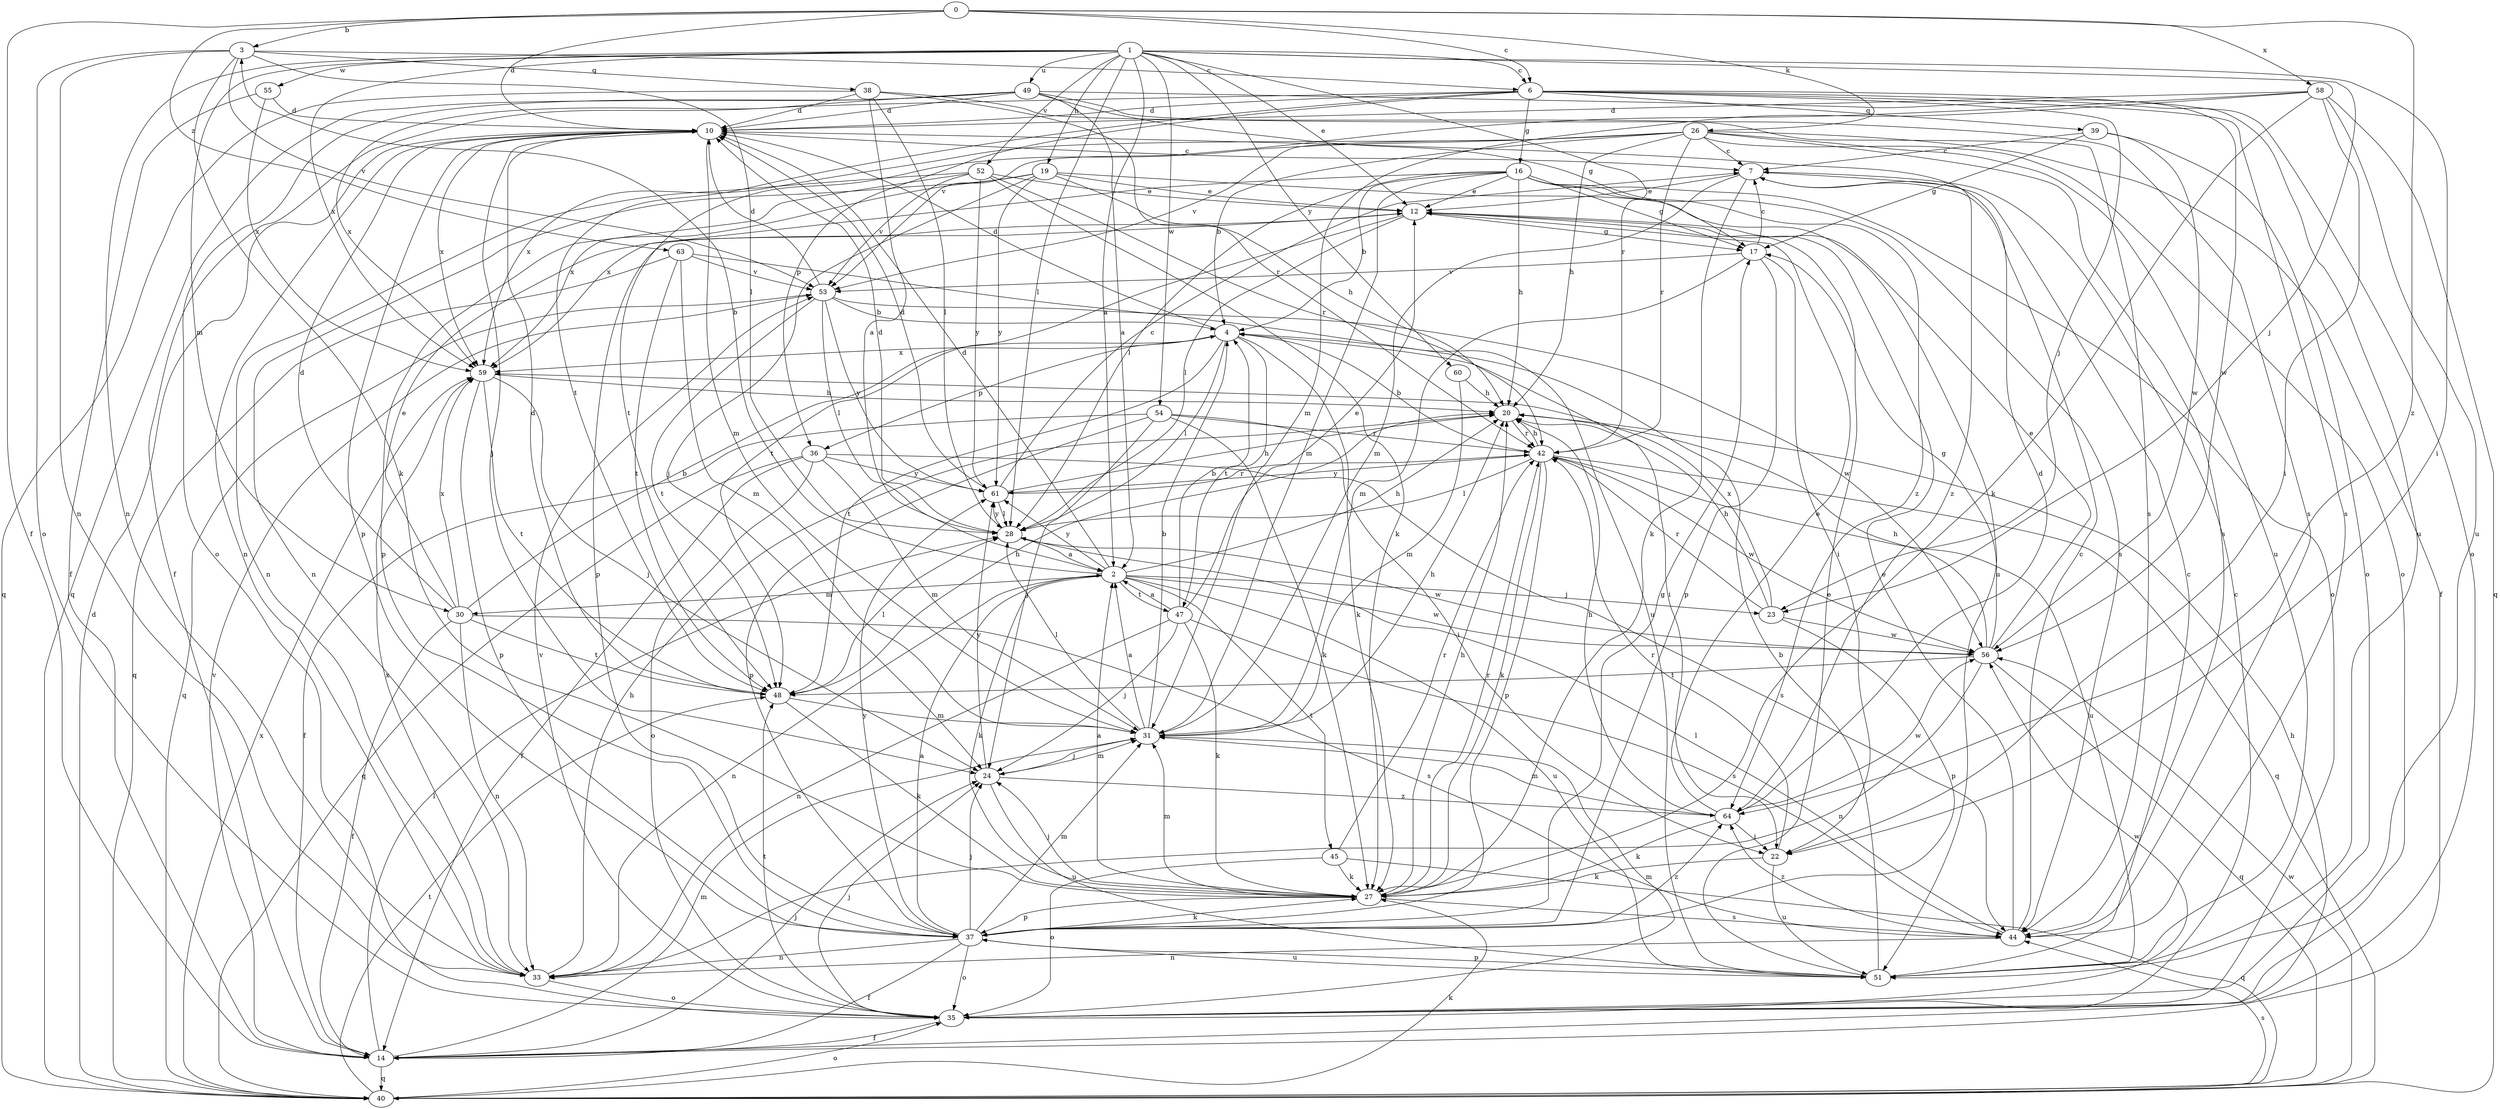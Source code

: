 strict digraph  {
0;
1;
2;
3;
4;
6;
7;
10;
12;
14;
16;
17;
19;
20;
22;
23;
24;
26;
27;
28;
30;
31;
33;
35;
36;
37;
38;
39;
40;
42;
44;
45;
47;
48;
49;
51;
52;
53;
54;
55;
56;
58;
59;
60;
61;
63;
64;
0 -> 3  [label=b];
0 -> 6  [label=c];
0 -> 10  [label=d];
0 -> 14  [label=f];
0 -> 26  [label=k];
0 -> 58  [label=x];
0 -> 63  [label=z];
0 -> 64  [label=z];
1 -> 2  [label=a];
1 -> 6  [label=c];
1 -> 12  [label=e];
1 -> 19  [label=h];
1 -> 22  [label=i];
1 -> 23  [label=j];
1 -> 28  [label=l];
1 -> 30  [label=m];
1 -> 33  [label=n];
1 -> 42  [label=r];
1 -> 49  [label=u];
1 -> 52  [label=v];
1 -> 54  [label=w];
1 -> 55  [label=w];
1 -> 59  [label=x];
1 -> 60  [label=y];
2 -> 3  [label=b];
2 -> 10  [label=d];
2 -> 20  [label=h];
2 -> 23  [label=j];
2 -> 27  [label=k];
2 -> 30  [label=m];
2 -> 33  [label=n];
2 -> 45  [label=t];
2 -> 47  [label=t];
2 -> 51  [label=u];
2 -> 56  [label=w];
2 -> 61  [label=y];
3 -> 6  [label=c];
3 -> 27  [label=k];
3 -> 28  [label=l];
3 -> 33  [label=n];
3 -> 35  [label=o];
3 -> 38  [label=q];
3 -> 53  [label=v];
4 -> 10  [label=d];
4 -> 22  [label=i];
4 -> 27  [label=k];
4 -> 28  [label=l];
4 -> 36  [label=p];
4 -> 47  [label=t];
4 -> 48  [label=t];
4 -> 59  [label=x];
6 -> 10  [label=d];
6 -> 14  [label=f];
6 -> 16  [label=g];
6 -> 23  [label=j];
6 -> 35  [label=o];
6 -> 36  [label=p];
6 -> 39  [label=q];
6 -> 44  [label=s];
6 -> 48  [label=t];
6 -> 51  [label=u];
7 -> 12  [label=e];
7 -> 27  [label=k];
7 -> 31  [label=m];
7 -> 64  [label=z];
10 -> 7  [label=c];
10 -> 24  [label=j];
10 -> 31  [label=m];
10 -> 33  [label=n];
10 -> 37  [label=p];
10 -> 59  [label=x];
12 -> 17  [label=g];
12 -> 28  [label=l];
12 -> 37  [label=p];
12 -> 48  [label=t];
14 -> 20  [label=h];
14 -> 24  [label=j];
14 -> 28  [label=l];
14 -> 31  [label=m];
14 -> 40  [label=q];
14 -> 53  [label=v];
16 -> 4  [label=b];
16 -> 12  [label=e];
16 -> 17  [label=g];
16 -> 20  [label=h];
16 -> 28  [label=l];
16 -> 31  [label=m];
16 -> 35  [label=o];
16 -> 44  [label=s];
16 -> 59  [label=x];
16 -> 64  [label=z];
17 -> 7  [label=c];
17 -> 22  [label=i];
17 -> 31  [label=m];
17 -> 37  [label=p];
17 -> 53  [label=v];
19 -> 12  [label=e];
19 -> 20  [label=h];
19 -> 24  [label=j];
19 -> 33  [label=n];
19 -> 51  [label=u];
19 -> 59  [label=x];
19 -> 61  [label=y];
20 -> 42  [label=r];
22 -> 27  [label=k];
22 -> 42  [label=r];
22 -> 51  [label=u];
23 -> 20  [label=h];
23 -> 37  [label=p];
23 -> 42  [label=r];
23 -> 56  [label=w];
23 -> 59  [label=x];
24 -> 31  [label=m];
24 -> 51  [label=u];
24 -> 61  [label=y];
24 -> 64  [label=z];
26 -> 4  [label=b];
26 -> 7  [label=c];
26 -> 14  [label=f];
26 -> 20  [label=h];
26 -> 35  [label=o];
26 -> 42  [label=r];
26 -> 44  [label=s];
26 -> 48  [label=t];
26 -> 51  [label=u];
26 -> 53  [label=v];
26 -> 59  [label=x];
27 -> 2  [label=a];
27 -> 20  [label=h];
27 -> 24  [label=j];
27 -> 31  [label=m];
27 -> 37  [label=p];
27 -> 42  [label=r];
27 -> 44  [label=s];
28 -> 2  [label=a];
28 -> 10  [label=d];
28 -> 56  [label=w];
28 -> 61  [label=y];
30 -> 4  [label=b];
30 -> 10  [label=d];
30 -> 12  [label=e];
30 -> 14  [label=f];
30 -> 33  [label=n];
30 -> 44  [label=s];
30 -> 48  [label=t];
30 -> 59  [label=x];
31 -> 2  [label=a];
31 -> 4  [label=b];
31 -> 20  [label=h];
31 -> 24  [label=j];
31 -> 28  [label=l];
33 -> 20  [label=h];
33 -> 35  [label=o];
33 -> 59  [label=x];
35 -> 7  [label=c];
35 -> 14  [label=f];
35 -> 24  [label=j];
35 -> 31  [label=m];
35 -> 48  [label=t];
35 -> 53  [label=v];
35 -> 56  [label=w];
36 -> 14  [label=f];
36 -> 31  [label=m];
36 -> 35  [label=o];
36 -> 40  [label=q];
36 -> 44  [label=s];
36 -> 61  [label=y];
37 -> 2  [label=a];
37 -> 14  [label=f];
37 -> 17  [label=g];
37 -> 24  [label=j];
37 -> 27  [label=k];
37 -> 31  [label=m];
37 -> 33  [label=n];
37 -> 35  [label=o];
37 -> 51  [label=u];
37 -> 61  [label=y];
37 -> 64  [label=z];
38 -> 2  [label=a];
38 -> 10  [label=d];
38 -> 28  [label=l];
38 -> 40  [label=q];
38 -> 42  [label=r];
38 -> 44  [label=s];
39 -> 7  [label=c];
39 -> 17  [label=g];
39 -> 35  [label=o];
39 -> 56  [label=w];
40 -> 10  [label=d];
40 -> 27  [label=k];
40 -> 35  [label=o];
40 -> 44  [label=s];
40 -> 48  [label=t];
40 -> 56  [label=w];
40 -> 59  [label=x];
42 -> 4  [label=b];
42 -> 20  [label=h];
42 -> 27  [label=k];
42 -> 28  [label=l];
42 -> 37  [label=p];
42 -> 40  [label=q];
42 -> 51  [label=u];
42 -> 56  [label=w];
42 -> 61  [label=y];
44 -> 7  [label=c];
44 -> 12  [label=e];
44 -> 28  [label=l];
44 -> 33  [label=n];
44 -> 64  [label=z];
45 -> 27  [label=k];
45 -> 35  [label=o];
45 -> 40  [label=q];
45 -> 42  [label=r];
47 -> 2  [label=a];
47 -> 4  [label=b];
47 -> 12  [label=e];
47 -> 24  [label=j];
47 -> 27  [label=k];
47 -> 33  [label=n];
47 -> 44  [label=s];
48 -> 10  [label=d];
48 -> 20  [label=h];
48 -> 27  [label=k];
48 -> 28  [label=l];
48 -> 31  [label=m];
49 -> 2  [label=a];
49 -> 10  [label=d];
49 -> 17  [label=g];
49 -> 35  [label=o];
49 -> 40  [label=q];
49 -> 44  [label=s];
49 -> 56  [label=w];
49 -> 59  [label=x];
51 -> 4  [label=b];
51 -> 7  [label=c];
51 -> 12  [label=e];
51 -> 37  [label=p];
52 -> 12  [label=e];
52 -> 27  [label=k];
52 -> 33  [label=n];
52 -> 37  [label=p];
52 -> 42  [label=r];
52 -> 53  [label=v];
52 -> 61  [label=y];
53 -> 4  [label=b];
53 -> 10  [label=d];
53 -> 28  [label=l];
53 -> 40  [label=q];
53 -> 48  [label=t];
53 -> 56  [label=w];
53 -> 61  [label=y];
54 -> 14  [label=f];
54 -> 22  [label=i];
54 -> 24  [label=j];
54 -> 27  [label=k];
54 -> 37  [label=p];
54 -> 42  [label=r];
55 -> 10  [label=d];
55 -> 14  [label=f];
55 -> 59  [label=x];
56 -> 12  [label=e];
56 -> 17  [label=g];
56 -> 20  [label=h];
56 -> 33  [label=n];
56 -> 40  [label=q];
56 -> 48  [label=t];
58 -> 10  [label=d];
58 -> 22  [label=i];
58 -> 27  [label=k];
58 -> 31  [label=m];
58 -> 40  [label=q];
58 -> 51  [label=u];
58 -> 53  [label=v];
59 -> 20  [label=h];
59 -> 24  [label=j];
59 -> 37  [label=p];
59 -> 48  [label=t];
60 -> 20  [label=h];
60 -> 31  [label=m];
61 -> 7  [label=c];
61 -> 10  [label=d];
61 -> 20  [label=h];
61 -> 28  [label=l];
61 -> 42  [label=r];
63 -> 31  [label=m];
63 -> 40  [label=q];
63 -> 48  [label=t];
63 -> 51  [label=u];
63 -> 53  [label=v];
64 -> 10  [label=d];
64 -> 12  [label=e];
64 -> 20  [label=h];
64 -> 22  [label=i];
64 -> 27  [label=k];
64 -> 31  [label=m];
64 -> 56  [label=w];
}
